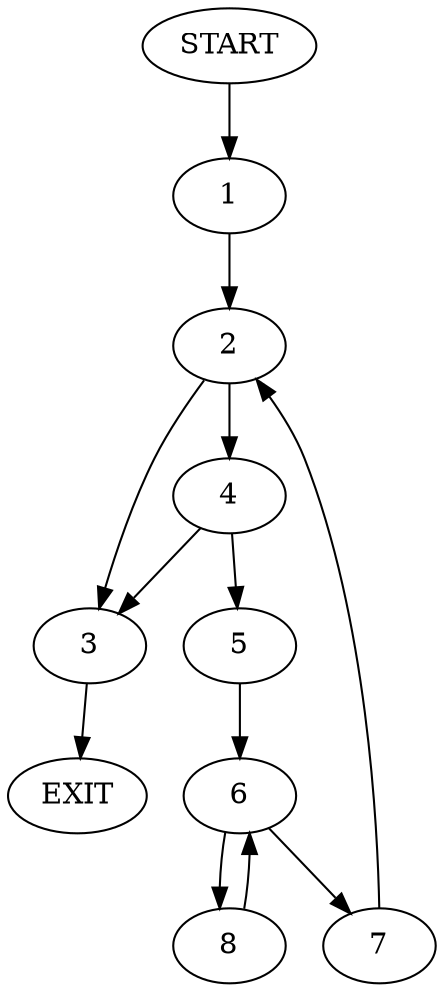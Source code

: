 digraph {
0 [label="START"]
9 [label="EXIT"]
0 -> 1
1 -> 2
2 -> 3
2 -> 4
3 -> 9
4 -> 3
4 -> 5
5 -> 6
6 -> 7
6 -> 8
7 -> 2
8 -> 6
}
